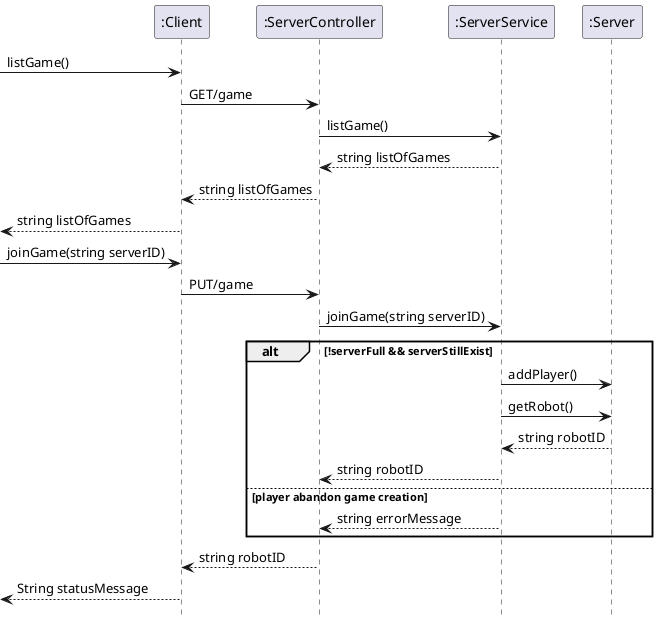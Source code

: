 @startuml
'https://plantuml.com/sequence-diagram

hide footbox

Participant ":Client" as client
Participant ":ServerController" as server
Participant ":ServerService" as service
participant ":Server" as game

-> client : listGame()
client -> server : GET/game
server -> service : listGame()
server <-- service : string listOfGames
client <-- server : string listOfGames
<-- client : string listOfGames
-> client : joinGame(string serverID)
client -> server : PUT/game
server -> service : joinGame(string serverID)
alt !serverFull && serverStillExist
    service -> game : addPlayer()
    service -> game : getRobot()
    service <-- game : string robotID
    server <-- service : string robotID
else player abandon game creation
    server <-- service : string errorMessage
end
client <-- server : string robotID
<-- client: String statusMessage

@enduml
